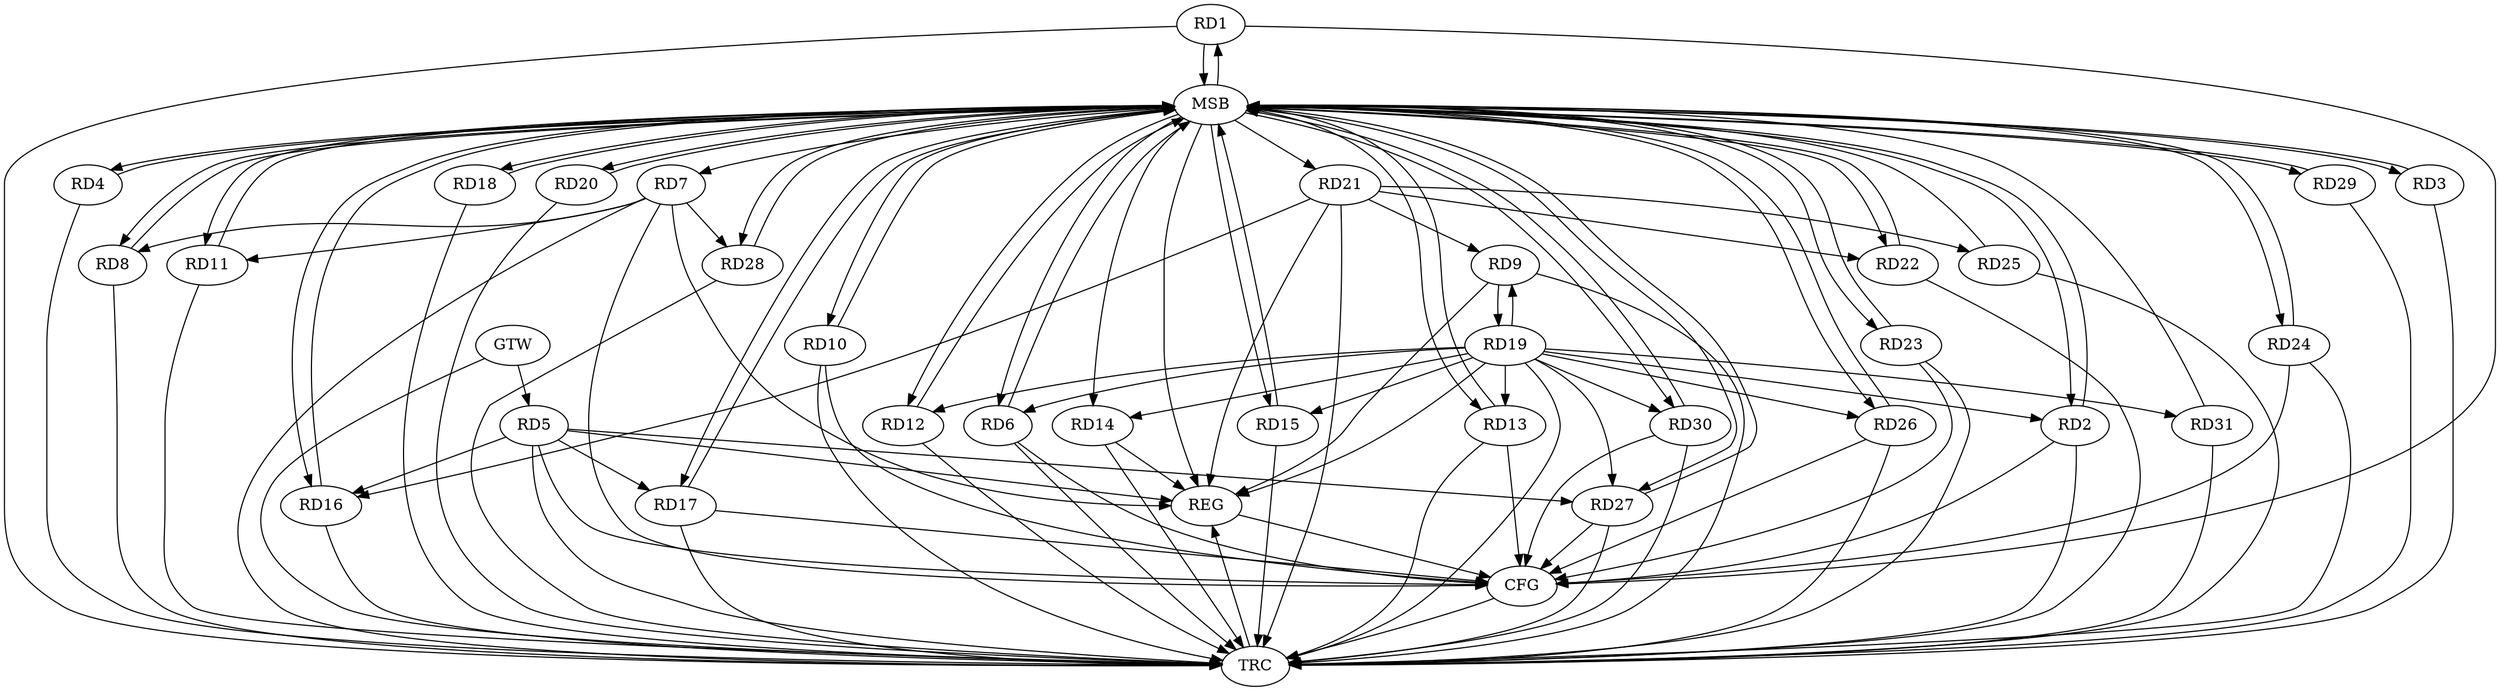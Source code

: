 strict digraph G {
  RD1 [ label="RD1" ];
  RD2 [ label="RD2" ];
  RD3 [ label="RD3" ];
  RD4 [ label="RD4" ];
  RD5 [ label="RD5" ];
  RD6 [ label="RD6" ];
  RD7 [ label="RD7" ];
  RD8 [ label="RD8" ];
  RD9 [ label="RD9" ];
  RD10 [ label="RD10" ];
  RD11 [ label="RD11" ];
  RD12 [ label="RD12" ];
  RD13 [ label="RD13" ];
  RD14 [ label="RD14" ];
  RD15 [ label="RD15" ];
  RD16 [ label="RD16" ];
  RD17 [ label="RD17" ];
  RD18 [ label="RD18" ];
  RD19 [ label="RD19" ];
  RD20 [ label="RD20" ];
  RD21 [ label="RD21" ];
  RD22 [ label="RD22" ];
  RD23 [ label="RD23" ];
  RD24 [ label="RD24" ];
  RD25 [ label="RD25" ];
  RD26 [ label="RD26" ];
  RD27 [ label="RD27" ];
  RD28 [ label="RD28" ];
  RD29 [ label="RD29" ];
  RD30 [ label="RD30" ];
  RD31 [ label="RD31" ];
  GTW [ label="GTW" ];
  REG [ label="REG" ];
  MSB [ label="MSB" ];
  CFG [ label="CFG" ];
  TRC [ label="TRC" ];
  RD5 -> RD16;
  RD5 -> RD17;
  RD5 -> RD27;
  RD19 -> RD6;
  RD7 -> RD8;
  RD7 -> RD11;
  RD7 -> RD28;
  RD9 -> RD19;
  RD19 -> RD9;
  RD21 -> RD9;
  RD21 -> RD16;
  RD19 -> RD27;
  RD19 -> RD30;
  RD19 -> RD31;
  RD21 -> RD22;
  RD21 -> RD25;
  GTW -> RD5;
  RD5 -> REG;
  RD7 -> REG;
  RD9 -> REG;
  RD14 -> REG;
  RD19 -> REG;
  RD21 -> REG;
  RD1 -> MSB;
  MSB -> RD20;
  MSB -> RD27;
  MSB -> REG;
  RD2 -> MSB;
  MSB -> RD8;
  RD3 -> MSB;
  MSB -> RD1;
  MSB -> RD4;
  RD4 -> MSB;
  MSB -> RD14;
  MSB -> RD23;
  RD6 -> MSB;
  MSB -> RD2;
  MSB -> RD7;
  MSB -> RD18;
  MSB -> RD24;
  RD8 -> MSB;
  MSB -> RD11;
  MSB -> RD12;
  RD10 -> MSB;
  RD11 -> MSB;
  RD12 -> MSB;
  MSB -> RD15;
  MSB -> RD26;
  RD13 -> MSB;
  MSB -> RD17;
  RD15 -> MSB;
  MSB -> RD16;
  RD16 -> MSB;
  MSB -> RD28;
  RD17 -> MSB;
  RD18 -> MSB;
  MSB -> RD21;
  RD20 -> MSB;
  MSB -> RD6;
  RD22 -> MSB;
  MSB -> RD29;
  RD23 -> MSB;
  MSB -> RD10;
  RD24 -> MSB;
  MSB -> RD30;
  RD25 -> MSB;
  MSB -> RD13;
  RD26 -> MSB;
  MSB -> RD3;
  RD27 -> MSB;
  RD28 -> MSB;
  RD29 -> MSB;
  RD30 -> MSB;
  RD31 -> MSB;
  MSB -> RD22;
  RD13 -> CFG;
  RD23 -> CFG;
  RD6 -> CFG;
  RD26 -> CFG;
  RD27 -> CFG;
  RD2 -> CFG;
  RD1 -> CFG;
  RD7 -> CFG;
  RD30 -> CFG;
  RD5 -> CFG;
  RD24 -> CFG;
  RD10 -> CFG;
  RD17 -> CFG;
  REG -> CFG;
  RD1 -> TRC;
  RD2 -> TRC;
  RD3 -> TRC;
  RD4 -> TRC;
  RD5 -> TRC;
  RD6 -> TRC;
  RD7 -> TRC;
  RD8 -> TRC;
  RD9 -> TRC;
  RD10 -> TRC;
  RD11 -> TRC;
  RD12 -> TRC;
  RD13 -> TRC;
  RD14 -> TRC;
  RD15 -> TRC;
  RD16 -> TRC;
  RD17 -> TRC;
  RD18 -> TRC;
  RD19 -> TRC;
  RD20 -> TRC;
  RD21 -> TRC;
  RD22 -> TRC;
  RD23 -> TRC;
  RD24 -> TRC;
  RD25 -> TRC;
  RD26 -> TRC;
  RD27 -> TRC;
  RD28 -> TRC;
  RD29 -> TRC;
  RD30 -> TRC;
  RD31 -> TRC;
  GTW -> TRC;
  CFG -> TRC;
  TRC -> REG;
  RD19 -> RD2;
  RD19 -> RD26;
  RD19 -> RD13;
  RD19 -> RD14;
  RD19 -> RD15;
  RD19 -> RD12;
}
